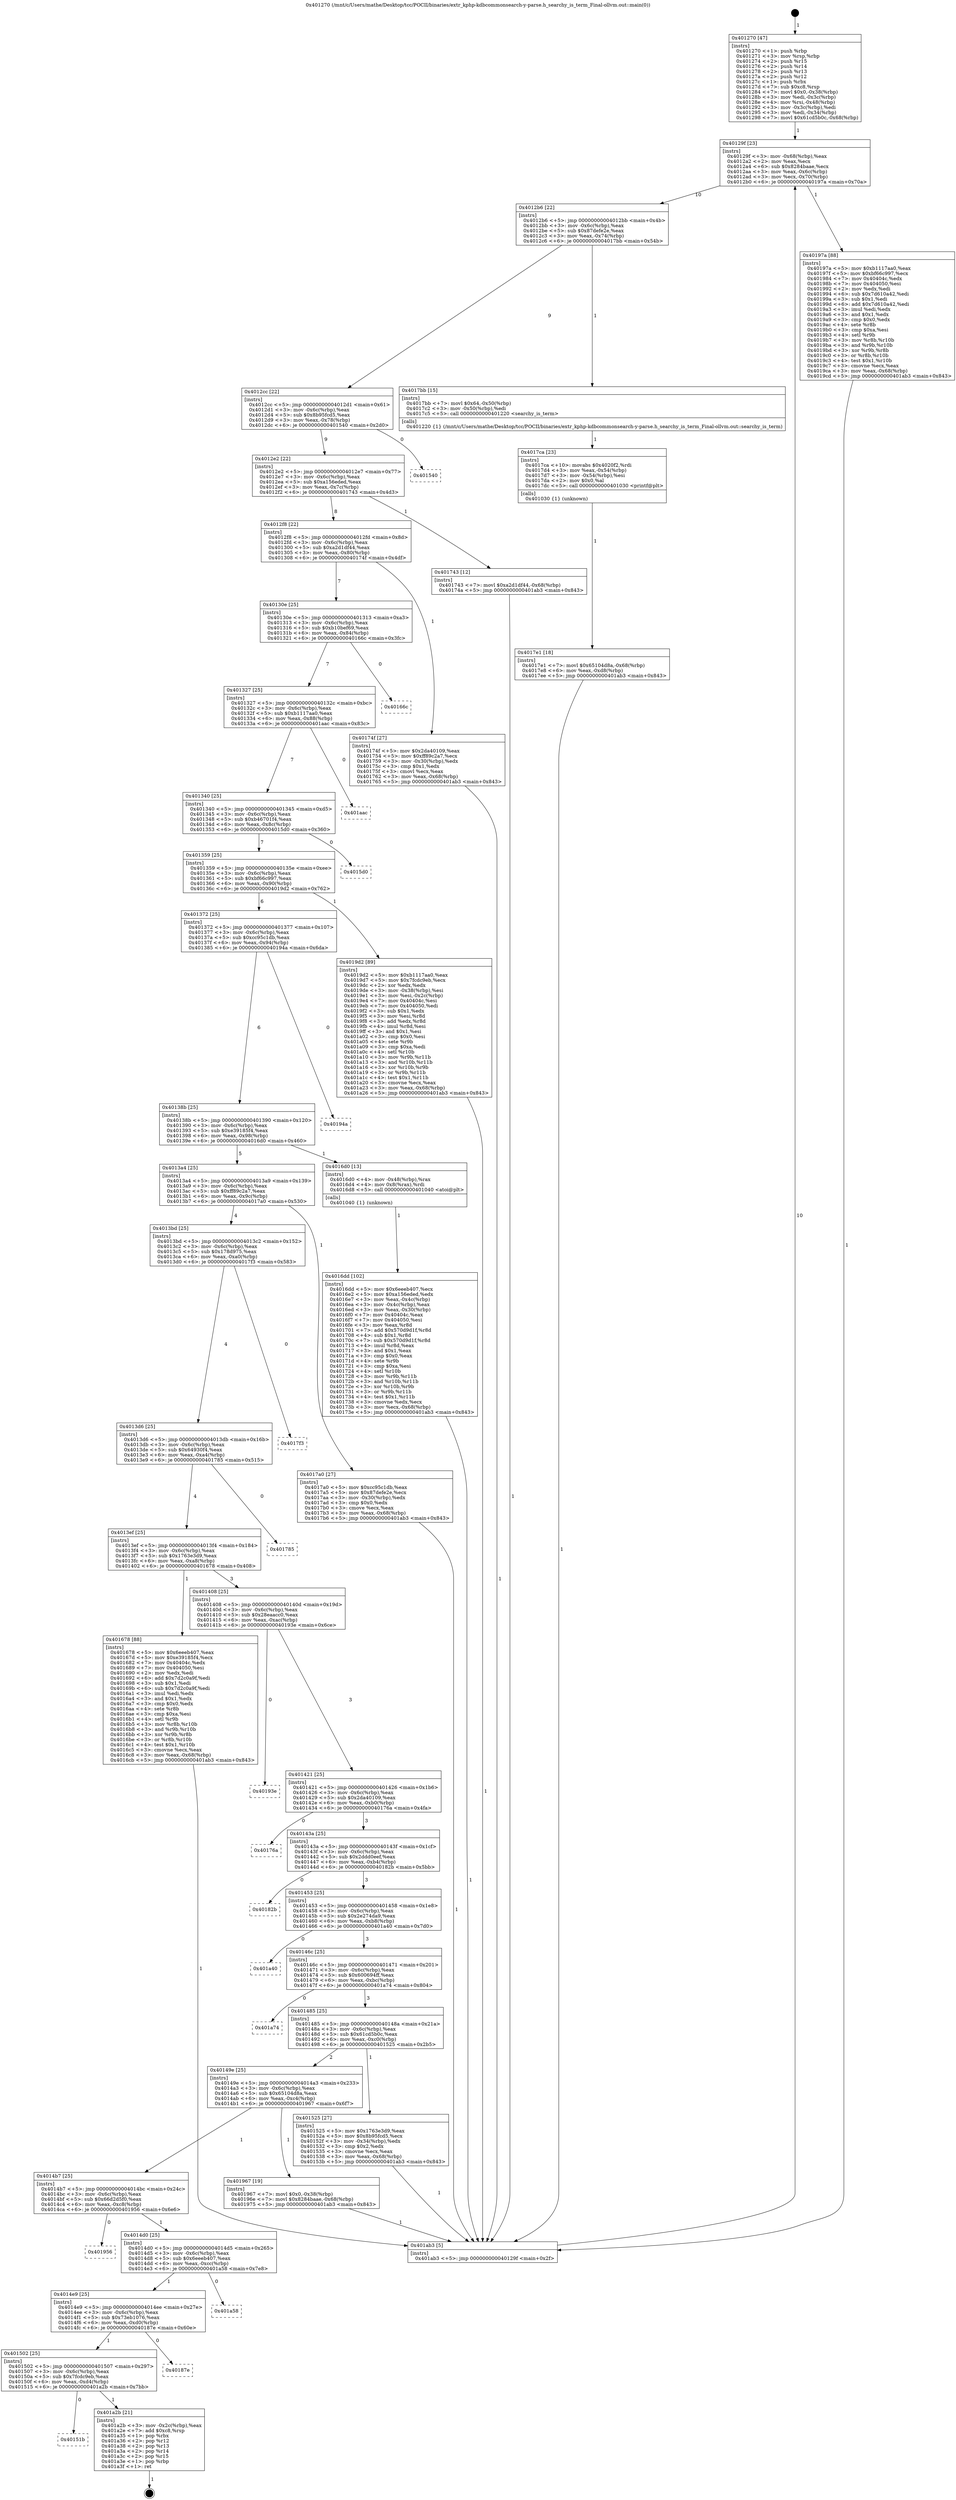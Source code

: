 digraph "0x401270" {
  label = "0x401270 (/mnt/c/Users/mathe/Desktop/tcc/POCII/binaries/extr_kphp-kdbcommonsearch-y-parse.h_searchy_is_term_Final-ollvm.out::main(0))"
  labelloc = "t"
  node[shape=record]

  Entry [label="",width=0.3,height=0.3,shape=circle,fillcolor=black,style=filled]
  "0x40129f" [label="{
     0x40129f [23]\l
     | [instrs]\l
     &nbsp;&nbsp;0x40129f \<+3\>: mov -0x68(%rbp),%eax\l
     &nbsp;&nbsp;0x4012a2 \<+2\>: mov %eax,%ecx\l
     &nbsp;&nbsp;0x4012a4 \<+6\>: sub $0x8284baae,%ecx\l
     &nbsp;&nbsp;0x4012aa \<+3\>: mov %eax,-0x6c(%rbp)\l
     &nbsp;&nbsp;0x4012ad \<+3\>: mov %ecx,-0x70(%rbp)\l
     &nbsp;&nbsp;0x4012b0 \<+6\>: je 000000000040197a \<main+0x70a\>\l
  }"]
  "0x40197a" [label="{
     0x40197a [88]\l
     | [instrs]\l
     &nbsp;&nbsp;0x40197a \<+5\>: mov $0xb1117aa0,%eax\l
     &nbsp;&nbsp;0x40197f \<+5\>: mov $0xbf66c997,%ecx\l
     &nbsp;&nbsp;0x401984 \<+7\>: mov 0x40404c,%edx\l
     &nbsp;&nbsp;0x40198b \<+7\>: mov 0x404050,%esi\l
     &nbsp;&nbsp;0x401992 \<+2\>: mov %edx,%edi\l
     &nbsp;&nbsp;0x401994 \<+6\>: sub $0x7d610a42,%edi\l
     &nbsp;&nbsp;0x40199a \<+3\>: sub $0x1,%edi\l
     &nbsp;&nbsp;0x40199d \<+6\>: add $0x7d610a42,%edi\l
     &nbsp;&nbsp;0x4019a3 \<+3\>: imul %edi,%edx\l
     &nbsp;&nbsp;0x4019a6 \<+3\>: and $0x1,%edx\l
     &nbsp;&nbsp;0x4019a9 \<+3\>: cmp $0x0,%edx\l
     &nbsp;&nbsp;0x4019ac \<+4\>: sete %r8b\l
     &nbsp;&nbsp;0x4019b0 \<+3\>: cmp $0xa,%esi\l
     &nbsp;&nbsp;0x4019b3 \<+4\>: setl %r9b\l
     &nbsp;&nbsp;0x4019b7 \<+3\>: mov %r8b,%r10b\l
     &nbsp;&nbsp;0x4019ba \<+3\>: and %r9b,%r10b\l
     &nbsp;&nbsp;0x4019bd \<+3\>: xor %r9b,%r8b\l
     &nbsp;&nbsp;0x4019c0 \<+3\>: or %r8b,%r10b\l
     &nbsp;&nbsp;0x4019c3 \<+4\>: test $0x1,%r10b\l
     &nbsp;&nbsp;0x4019c7 \<+3\>: cmovne %ecx,%eax\l
     &nbsp;&nbsp;0x4019ca \<+3\>: mov %eax,-0x68(%rbp)\l
     &nbsp;&nbsp;0x4019cd \<+5\>: jmp 0000000000401ab3 \<main+0x843\>\l
  }"]
  "0x4012b6" [label="{
     0x4012b6 [22]\l
     | [instrs]\l
     &nbsp;&nbsp;0x4012b6 \<+5\>: jmp 00000000004012bb \<main+0x4b\>\l
     &nbsp;&nbsp;0x4012bb \<+3\>: mov -0x6c(%rbp),%eax\l
     &nbsp;&nbsp;0x4012be \<+5\>: sub $0x87defe2e,%eax\l
     &nbsp;&nbsp;0x4012c3 \<+3\>: mov %eax,-0x74(%rbp)\l
     &nbsp;&nbsp;0x4012c6 \<+6\>: je 00000000004017bb \<main+0x54b\>\l
  }"]
  Exit [label="",width=0.3,height=0.3,shape=circle,fillcolor=black,style=filled,peripheries=2]
  "0x4017bb" [label="{
     0x4017bb [15]\l
     | [instrs]\l
     &nbsp;&nbsp;0x4017bb \<+7\>: movl $0x64,-0x50(%rbp)\l
     &nbsp;&nbsp;0x4017c2 \<+3\>: mov -0x50(%rbp),%edi\l
     &nbsp;&nbsp;0x4017c5 \<+5\>: call 0000000000401220 \<searchy_is_term\>\l
     | [calls]\l
     &nbsp;&nbsp;0x401220 \{1\} (/mnt/c/Users/mathe/Desktop/tcc/POCII/binaries/extr_kphp-kdbcommonsearch-y-parse.h_searchy_is_term_Final-ollvm.out::searchy_is_term)\l
  }"]
  "0x4012cc" [label="{
     0x4012cc [22]\l
     | [instrs]\l
     &nbsp;&nbsp;0x4012cc \<+5\>: jmp 00000000004012d1 \<main+0x61\>\l
     &nbsp;&nbsp;0x4012d1 \<+3\>: mov -0x6c(%rbp),%eax\l
     &nbsp;&nbsp;0x4012d4 \<+5\>: sub $0x8b95fcd5,%eax\l
     &nbsp;&nbsp;0x4012d9 \<+3\>: mov %eax,-0x78(%rbp)\l
     &nbsp;&nbsp;0x4012dc \<+6\>: je 0000000000401540 \<main+0x2d0\>\l
  }"]
  "0x40151b" [label="{
     0x40151b\l
  }", style=dashed]
  "0x401540" [label="{
     0x401540\l
  }", style=dashed]
  "0x4012e2" [label="{
     0x4012e2 [22]\l
     | [instrs]\l
     &nbsp;&nbsp;0x4012e2 \<+5\>: jmp 00000000004012e7 \<main+0x77\>\l
     &nbsp;&nbsp;0x4012e7 \<+3\>: mov -0x6c(%rbp),%eax\l
     &nbsp;&nbsp;0x4012ea \<+5\>: sub $0xa156eded,%eax\l
     &nbsp;&nbsp;0x4012ef \<+3\>: mov %eax,-0x7c(%rbp)\l
     &nbsp;&nbsp;0x4012f2 \<+6\>: je 0000000000401743 \<main+0x4d3\>\l
  }"]
  "0x401a2b" [label="{
     0x401a2b [21]\l
     | [instrs]\l
     &nbsp;&nbsp;0x401a2b \<+3\>: mov -0x2c(%rbp),%eax\l
     &nbsp;&nbsp;0x401a2e \<+7\>: add $0xc8,%rsp\l
     &nbsp;&nbsp;0x401a35 \<+1\>: pop %rbx\l
     &nbsp;&nbsp;0x401a36 \<+2\>: pop %r12\l
     &nbsp;&nbsp;0x401a38 \<+2\>: pop %r13\l
     &nbsp;&nbsp;0x401a3a \<+2\>: pop %r14\l
     &nbsp;&nbsp;0x401a3c \<+2\>: pop %r15\l
     &nbsp;&nbsp;0x401a3e \<+1\>: pop %rbp\l
     &nbsp;&nbsp;0x401a3f \<+1\>: ret\l
  }"]
  "0x401743" [label="{
     0x401743 [12]\l
     | [instrs]\l
     &nbsp;&nbsp;0x401743 \<+7\>: movl $0xa2d1df44,-0x68(%rbp)\l
     &nbsp;&nbsp;0x40174a \<+5\>: jmp 0000000000401ab3 \<main+0x843\>\l
  }"]
  "0x4012f8" [label="{
     0x4012f8 [22]\l
     | [instrs]\l
     &nbsp;&nbsp;0x4012f8 \<+5\>: jmp 00000000004012fd \<main+0x8d\>\l
     &nbsp;&nbsp;0x4012fd \<+3\>: mov -0x6c(%rbp),%eax\l
     &nbsp;&nbsp;0x401300 \<+5\>: sub $0xa2d1df44,%eax\l
     &nbsp;&nbsp;0x401305 \<+3\>: mov %eax,-0x80(%rbp)\l
     &nbsp;&nbsp;0x401308 \<+6\>: je 000000000040174f \<main+0x4df\>\l
  }"]
  "0x401502" [label="{
     0x401502 [25]\l
     | [instrs]\l
     &nbsp;&nbsp;0x401502 \<+5\>: jmp 0000000000401507 \<main+0x297\>\l
     &nbsp;&nbsp;0x401507 \<+3\>: mov -0x6c(%rbp),%eax\l
     &nbsp;&nbsp;0x40150a \<+5\>: sub $0x7fcdc9eb,%eax\l
     &nbsp;&nbsp;0x40150f \<+6\>: mov %eax,-0xd4(%rbp)\l
     &nbsp;&nbsp;0x401515 \<+6\>: je 0000000000401a2b \<main+0x7bb\>\l
  }"]
  "0x40174f" [label="{
     0x40174f [27]\l
     | [instrs]\l
     &nbsp;&nbsp;0x40174f \<+5\>: mov $0x2da40109,%eax\l
     &nbsp;&nbsp;0x401754 \<+5\>: mov $0xff89c2a7,%ecx\l
     &nbsp;&nbsp;0x401759 \<+3\>: mov -0x30(%rbp),%edx\l
     &nbsp;&nbsp;0x40175c \<+3\>: cmp $0x1,%edx\l
     &nbsp;&nbsp;0x40175f \<+3\>: cmovl %ecx,%eax\l
     &nbsp;&nbsp;0x401762 \<+3\>: mov %eax,-0x68(%rbp)\l
     &nbsp;&nbsp;0x401765 \<+5\>: jmp 0000000000401ab3 \<main+0x843\>\l
  }"]
  "0x40130e" [label="{
     0x40130e [25]\l
     | [instrs]\l
     &nbsp;&nbsp;0x40130e \<+5\>: jmp 0000000000401313 \<main+0xa3\>\l
     &nbsp;&nbsp;0x401313 \<+3\>: mov -0x6c(%rbp),%eax\l
     &nbsp;&nbsp;0x401316 \<+5\>: sub $0xb10bef69,%eax\l
     &nbsp;&nbsp;0x40131b \<+6\>: mov %eax,-0x84(%rbp)\l
     &nbsp;&nbsp;0x401321 \<+6\>: je 000000000040166c \<main+0x3fc\>\l
  }"]
  "0x40187e" [label="{
     0x40187e\l
  }", style=dashed]
  "0x40166c" [label="{
     0x40166c\l
  }", style=dashed]
  "0x401327" [label="{
     0x401327 [25]\l
     | [instrs]\l
     &nbsp;&nbsp;0x401327 \<+5\>: jmp 000000000040132c \<main+0xbc\>\l
     &nbsp;&nbsp;0x40132c \<+3\>: mov -0x6c(%rbp),%eax\l
     &nbsp;&nbsp;0x40132f \<+5\>: sub $0xb1117aa0,%eax\l
     &nbsp;&nbsp;0x401334 \<+6\>: mov %eax,-0x88(%rbp)\l
     &nbsp;&nbsp;0x40133a \<+6\>: je 0000000000401aac \<main+0x83c\>\l
  }"]
  "0x4014e9" [label="{
     0x4014e9 [25]\l
     | [instrs]\l
     &nbsp;&nbsp;0x4014e9 \<+5\>: jmp 00000000004014ee \<main+0x27e\>\l
     &nbsp;&nbsp;0x4014ee \<+3\>: mov -0x6c(%rbp),%eax\l
     &nbsp;&nbsp;0x4014f1 \<+5\>: sub $0x73eb1076,%eax\l
     &nbsp;&nbsp;0x4014f6 \<+6\>: mov %eax,-0xd0(%rbp)\l
     &nbsp;&nbsp;0x4014fc \<+6\>: je 000000000040187e \<main+0x60e\>\l
  }"]
  "0x401aac" [label="{
     0x401aac\l
  }", style=dashed]
  "0x401340" [label="{
     0x401340 [25]\l
     | [instrs]\l
     &nbsp;&nbsp;0x401340 \<+5\>: jmp 0000000000401345 \<main+0xd5\>\l
     &nbsp;&nbsp;0x401345 \<+3\>: mov -0x6c(%rbp),%eax\l
     &nbsp;&nbsp;0x401348 \<+5\>: sub $0xb46701f4,%eax\l
     &nbsp;&nbsp;0x40134d \<+6\>: mov %eax,-0x8c(%rbp)\l
     &nbsp;&nbsp;0x401353 \<+6\>: je 00000000004015d0 \<main+0x360\>\l
  }"]
  "0x401a58" [label="{
     0x401a58\l
  }", style=dashed]
  "0x4015d0" [label="{
     0x4015d0\l
  }", style=dashed]
  "0x401359" [label="{
     0x401359 [25]\l
     | [instrs]\l
     &nbsp;&nbsp;0x401359 \<+5\>: jmp 000000000040135e \<main+0xee\>\l
     &nbsp;&nbsp;0x40135e \<+3\>: mov -0x6c(%rbp),%eax\l
     &nbsp;&nbsp;0x401361 \<+5\>: sub $0xbf66c997,%eax\l
     &nbsp;&nbsp;0x401366 \<+6\>: mov %eax,-0x90(%rbp)\l
     &nbsp;&nbsp;0x40136c \<+6\>: je 00000000004019d2 \<main+0x762\>\l
  }"]
  "0x4014d0" [label="{
     0x4014d0 [25]\l
     | [instrs]\l
     &nbsp;&nbsp;0x4014d0 \<+5\>: jmp 00000000004014d5 \<main+0x265\>\l
     &nbsp;&nbsp;0x4014d5 \<+3\>: mov -0x6c(%rbp),%eax\l
     &nbsp;&nbsp;0x4014d8 \<+5\>: sub $0x6eeeb407,%eax\l
     &nbsp;&nbsp;0x4014dd \<+6\>: mov %eax,-0xcc(%rbp)\l
     &nbsp;&nbsp;0x4014e3 \<+6\>: je 0000000000401a58 \<main+0x7e8\>\l
  }"]
  "0x4019d2" [label="{
     0x4019d2 [89]\l
     | [instrs]\l
     &nbsp;&nbsp;0x4019d2 \<+5\>: mov $0xb1117aa0,%eax\l
     &nbsp;&nbsp;0x4019d7 \<+5\>: mov $0x7fcdc9eb,%ecx\l
     &nbsp;&nbsp;0x4019dc \<+2\>: xor %edx,%edx\l
     &nbsp;&nbsp;0x4019de \<+3\>: mov -0x38(%rbp),%esi\l
     &nbsp;&nbsp;0x4019e1 \<+3\>: mov %esi,-0x2c(%rbp)\l
     &nbsp;&nbsp;0x4019e4 \<+7\>: mov 0x40404c,%esi\l
     &nbsp;&nbsp;0x4019eb \<+7\>: mov 0x404050,%edi\l
     &nbsp;&nbsp;0x4019f2 \<+3\>: sub $0x1,%edx\l
     &nbsp;&nbsp;0x4019f5 \<+3\>: mov %esi,%r8d\l
     &nbsp;&nbsp;0x4019f8 \<+3\>: add %edx,%r8d\l
     &nbsp;&nbsp;0x4019fb \<+4\>: imul %r8d,%esi\l
     &nbsp;&nbsp;0x4019ff \<+3\>: and $0x1,%esi\l
     &nbsp;&nbsp;0x401a02 \<+3\>: cmp $0x0,%esi\l
     &nbsp;&nbsp;0x401a05 \<+4\>: sete %r9b\l
     &nbsp;&nbsp;0x401a09 \<+3\>: cmp $0xa,%edi\l
     &nbsp;&nbsp;0x401a0c \<+4\>: setl %r10b\l
     &nbsp;&nbsp;0x401a10 \<+3\>: mov %r9b,%r11b\l
     &nbsp;&nbsp;0x401a13 \<+3\>: and %r10b,%r11b\l
     &nbsp;&nbsp;0x401a16 \<+3\>: xor %r10b,%r9b\l
     &nbsp;&nbsp;0x401a19 \<+3\>: or %r9b,%r11b\l
     &nbsp;&nbsp;0x401a1c \<+4\>: test $0x1,%r11b\l
     &nbsp;&nbsp;0x401a20 \<+3\>: cmovne %ecx,%eax\l
     &nbsp;&nbsp;0x401a23 \<+3\>: mov %eax,-0x68(%rbp)\l
     &nbsp;&nbsp;0x401a26 \<+5\>: jmp 0000000000401ab3 \<main+0x843\>\l
  }"]
  "0x401372" [label="{
     0x401372 [25]\l
     | [instrs]\l
     &nbsp;&nbsp;0x401372 \<+5\>: jmp 0000000000401377 \<main+0x107\>\l
     &nbsp;&nbsp;0x401377 \<+3\>: mov -0x6c(%rbp),%eax\l
     &nbsp;&nbsp;0x40137a \<+5\>: sub $0xcc95c1db,%eax\l
     &nbsp;&nbsp;0x40137f \<+6\>: mov %eax,-0x94(%rbp)\l
     &nbsp;&nbsp;0x401385 \<+6\>: je 000000000040194a \<main+0x6da\>\l
  }"]
  "0x401956" [label="{
     0x401956\l
  }", style=dashed]
  "0x40194a" [label="{
     0x40194a\l
  }", style=dashed]
  "0x40138b" [label="{
     0x40138b [25]\l
     | [instrs]\l
     &nbsp;&nbsp;0x40138b \<+5\>: jmp 0000000000401390 \<main+0x120\>\l
     &nbsp;&nbsp;0x401390 \<+3\>: mov -0x6c(%rbp),%eax\l
     &nbsp;&nbsp;0x401393 \<+5\>: sub $0xe39185f4,%eax\l
     &nbsp;&nbsp;0x401398 \<+6\>: mov %eax,-0x98(%rbp)\l
     &nbsp;&nbsp;0x40139e \<+6\>: je 00000000004016d0 \<main+0x460\>\l
  }"]
  "0x4014b7" [label="{
     0x4014b7 [25]\l
     | [instrs]\l
     &nbsp;&nbsp;0x4014b7 \<+5\>: jmp 00000000004014bc \<main+0x24c\>\l
     &nbsp;&nbsp;0x4014bc \<+3\>: mov -0x6c(%rbp),%eax\l
     &nbsp;&nbsp;0x4014bf \<+5\>: sub $0x66d2d5f0,%eax\l
     &nbsp;&nbsp;0x4014c4 \<+6\>: mov %eax,-0xc8(%rbp)\l
     &nbsp;&nbsp;0x4014ca \<+6\>: je 0000000000401956 \<main+0x6e6\>\l
  }"]
  "0x4016d0" [label="{
     0x4016d0 [13]\l
     | [instrs]\l
     &nbsp;&nbsp;0x4016d0 \<+4\>: mov -0x48(%rbp),%rax\l
     &nbsp;&nbsp;0x4016d4 \<+4\>: mov 0x8(%rax),%rdi\l
     &nbsp;&nbsp;0x4016d8 \<+5\>: call 0000000000401040 \<atoi@plt\>\l
     | [calls]\l
     &nbsp;&nbsp;0x401040 \{1\} (unknown)\l
  }"]
  "0x4013a4" [label="{
     0x4013a4 [25]\l
     | [instrs]\l
     &nbsp;&nbsp;0x4013a4 \<+5\>: jmp 00000000004013a9 \<main+0x139\>\l
     &nbsp;&nbsp;0x4013a9 \<+3\>: mov -0x6c(%rbp),%eax\l
     &nbsp;&nbsp;0x4013ac \<+5\>: sub $0xff89c2a7,%eax\l
     &nbsp;&nbsp;0x4013b1 \<+6\>: mov %eax,-0x9c(%rbp)\l
     &nbsp;&nbsp;0x4013b7 \<+6\>: je 00000000004017a0 \<main+0x530\>\l
  }"]
  "0x401967" [label="{
     0x401967 [19]\l
     | [instrs]\l
     &nbsp;&nbsp;0x401967 \<+7\>: movl $0x0,-0x38(%rbp)\l
     &nbsp;&nbsp;0x40196e \<+7\>: movl $0x8284baae,-0x68(%rbp)\l
     &nbsp;&nbsp;0x401975 \<+5\>: jmp 0000000000401ab3 \<main+0x843\>\l
  }"]
  "0x4017a0" [label="{
     0x4017a0 [27]\l
     | [instrs]\l
     &nbsp;&nbsp;0x4017a0 \<+5\>: mov $0xcc95c1db,%eax\l
     &nbsp;&nbsp;0x4017a5 \<+5\>: mov $0x87defe2e,%ecx\l
     &nbsp;&nbsp;0x4017aa \<+3\>: mov -0x30(%rbp),%edx\l
     &nbsp;&nbsp;0x4017ad \<+3\>: cmp $0x0,%edx\l
     &nbsp;&nbsp;0x4017b0 \<+3\>: cmove %ecx,%eax\l
     &nbsp;&nbsp;0x4017b3 \<+3\>: mov %eax,-0x68(%rbp)\l
     &nbsp;&nbsp;0x4017b6 \<+5\>: jmp 0000000000401ab3 \<main+0x843\>\l
  }"]
  "0x4013bd" [label="{
     0x4013bd [25]\l
     | [instrs]\l
     &nbsp;&nbsp;0x4013bd \<+5\>: jmp 00000000004013c2 \<main+0x152\>\l
     &nbsp;&nbsp;0x4013c2 \<+3\>: mov -0x6c(%rbp),%eax\l
     &nbsp;&nbsp;0x4013c5 \<+5\>: sub $0x178d975,%eax\l
     &nbsp;&nbsp;0x4013ca \<+6\>: mov %eax,-0xa0(%rbp)\l
     &nbsp;&nbsp;0x4013d0 \<+6\>: je 00000000004017f3 \<main+0x583\>\l
  }"]
  "0x4017e1" [label="{
     0x4017e1 [18]\l
     | [instrs]\l
     &nbsp;&nbsp;0x4017e1 \<+7\>: movl $0x65104d8a,-0x68(%rbp)\l
     &nbsp;&nbsp;0x4017e8 \<+6\>: mov %eax,-0xd8(%rbp)\l
     &nbsp;&nbsp;0x4017ee \<+5\>: jmp 0000000000401ab3 \<main+0x843\>\l
  }"]
  "0x4017f3" [label="{
     0x4017f3\l
  }", style=dashed]
  "0x4013d6" [label="{
     0x4013d6 [25]\l
     | [instrs]\l
     &nbsp;&nbsp;0x4013d6 \<+5\>: jmp 00000000004013db \<main+0x16b\>\l
     &nbsp;&nbsp;0x4013db \<+3\>: mov -0x6c(%rbp),%eax\l
     &nbsp;&nbsp;0x4013de \<+5\>: sub $0x64930f4,%eax\l
     &nbsp;&nbsp;0x4013e3 \<+6\>: mov %eax,-0xa4(%rbp)\l
     &nbsp;&nbsp;0x4013e9 \<+6\>: je 0000000000401785 \<main+0x515\>\l
  }"]
  "0x4017ca" [label="{
     0x4017ca [23]\l
     | [instrs]\l
     &nbsp;&nbsp;0x4017ca \<+10\>: movabs $0x4020f2,%rdi\l
     &nbsp;&nbsp;0x4017d4 \<+3\>: mov %eax,-0x54(%rbp)\l
     &nbsp;&nbsp;0x4017d7 \<+3\>: mov -0x54(%rbp),%esi\l
     &nbsp;&nbsp;0x4017da \<+2\>: mov $0x0,%al\l
     &nbsp;&nbsp;0x4017dc \<+5\>: call 0000000000401030 \<printf@plt\>\l
     | [calls]\l
     &nbsp;&nbsp;0x401030 \{1\} (unknown)\l
  }"]
  "0x401785" [label="{
     0x401785\l
  }", style=dashed]
  "0x4013ef" [label="{
     0x4013ef [25]\l
     | [instrs]\l
     &nbsp;&nbsp;0x4013ef \<+5\>: jmp 00000000004013f4 \<main+0x184\>\l
     &nbsp;&nbsp;0x4013f4 \<+3\>: mov -0x6c(%rbp),%eax\l
     &nbsp;&nbsp;0x4013f7 \<+5\>: sub $0x1763e3d9,%eax\l
     &nbsp;&nbsp;0x4013fc \<+6\>: mov %eax,-0xa8(%rbp)\l
     &nbsp;&nbsp;0x401402 \<+6\>: je 0000000000401678 \<main+0x408\>\l
  }"]
  "0x4016dd" [label="{
     0x4016dd [102]\l
     | [instrs]\l
     &nbsp;&nbsp;0x4016dd \<+5\>: mov $0x6eeeb407,%ecx\l
     &nbsp;&nbsp;0x4016e2 \<+5\>: mov $0xa156eded,%edx\l
     &nbsp;&nbsp;0x4016e7 \<+3\>: mov %eax,-0x4c(%rbp)\l
     &nbsp;&nbsp;0x4016ea \<+3\>: mov -0x4c(%rbp),%eax\l
     &nbsp;&nbsp;0x4016ed \<+3\>: mov %eax,-0x30(%rbp)\l
     &nbsp;&nbsp;0x4016f0 \<+7\>: mov 0x40404c,%eax\l
     &nbsp;&nbsp;0x4016f7 \<+7\>: mov 0x404050,%esi\l
     &nbsp;&nbsp;0x4016fe \<+3\>: mov %eax,%r8d\l
     &nbsp;&nbsp;0x401701 \<+7\>: add $0x570d9d1f,%r8d\l
     &nbsp;&nbsp;0x401708 \<+4\>: sub $0x1,%r8d\l
     &nbsp;&nbsp;0x40170c \<+7\>: sub $0x570d9d1f,%r8d\l
     &nbsp;&nbsp;0x401713 \<+4\>: imul %r8d,%eax\l
     &nbsp;&nbsp;0x401717 \<+3\>: and $0x1,%eax\l
     &nbsp;&nbsp;0x40171a \<+3\>: cmp $0x0,%eax\l
     &nbsp;&nbsp;0x40171d \<+4\>: sete %r9b\l
     &nbsp;&nbsp;0x401721 \<+3\>: cmp $0xa,%esi\l
     &nbsp;&nbsp;0x401724 \<+4\>: setl %r10b\l
     &nbsp;&nbsp;0x401728 \<+3\>: mov %r9b,%r11b\l
     &nbsp;&nbsp;0x40172b \<+3\>: and %r10b,%r11b\l
     &nbsp;&nbsp;0x40172e \<+3\>: xor %r10b,%r9b\l
     &nbsp;&nbsp;0x401731 \<+3\>: or %r9b,%r11b\l
     &nbsp;&nbsp;0x401734 \<+4\>: test $0x1,%r11b\l
     &nbsp;&nbsp;0x401738 \<+3\>: cmovne %edx,%ecx\l
     &nbsp;&nbsp;0x40173b \<+3\>: mov %ecx,-0x68(%rbp)\l
     &nbsp;&nbsp;0x40173e \<+5\>: jmp 0000000000401ab3 \<main+0x843\>\l
  }"]
  "0x401678" [label="{
     0x401678 [88]\l
     | [instrs]\l
     &nbsp;&nbsp;0x401678 \<+5\>: mov $0x6eeeb407,%eax\l
     &nbsp;&nbsp;0x40167d \<+5\>: mov $0xe39185f4,%ecx\l
     &nbsp;&nbsp;0x401682 \<+7\>: mov 0x40404c,%edx\l
     &nbsp;&nbsp;0x401689 \<+7\>: mov 0x404050,%esi\l
     &nbsp;&nbsp;0x401690 \<+2\>: mov %edx,%edi\l
     &nbsp;&nbsp;0x401692 \<+6\>: add $0x7d2c0a9f,%edi\l
     &nbsp;&nbsp;0x401698 \<+3\>: sub $0x1,%edi\l
     &nbsp;&nbsp;0x40169b \<+6\>: sub $0x7d2c0a9f,%edi\l
     &nbsp;&nbsp;0x4016a1 \<+3\>: imul %edi,%edx\l
     &nbsp;&nbsp;0x4016a4 \<+3\>: and $0x1,%edx\l
     &nbsp;&nbsp;0x4016a7 \<+3\>: cmp $0x0,%edx\l
     &nbsp;&nbsp;0x4016aa \<+4\>: sete %r8b\l
     &nbsp;&nbsp;0x4016ae \<+3\>: cmp $0xa,%esi\l
     &nbsp;&nbsp;0x4016b1 \<+4\>: setl %r9b\l
     &nbsp;&nbsp;0x4016b5 \<+3\>: mov %r8b,%r10b\l
     &nbsp;&nbsp;0x4016b8 \<+3\>: and %r9b,%r10b\l
     &nbsp;&nbsp;0x4016bb \<+3\>: xor %r9b,%r8b\l
     &nbsp;&nbsp;0x4016be \<+3\>: or %r8b,%r10b\l
     &nbsp;&nbsp;0x4016c1 \<+4\>: test $0x1,%r10b\l
     &nbsp;&nbsp;0x4016c5 \<+3\>: cmovne %ecx,%eax\l
     &nbsp;&nbsp;0x4016c8 \<+3\>: mov %eax,-0x68(%rbp)\l
     &nbsp;&nbsp;0x4016cb \<+5\>: jmp 0000000000401ab3 \<main+0x843\>\l
  }"]
  "0x401408" [label="{
     0x401408 [25]\l
     | [instrs]\l
     &nbsp;&nbsp;0x401408 \<+5\>: jmp 000000000040140d \<main+0x19d\>\l
     &nbsp;&nbsp;0x40140d \<+3\>: mov -0x6c(%rbp),%eax\l
     &nbsp;&nbsp;0x401410 \<+5\>: sub $0x28eaacc0,%eax\l
     &nbsp;&nbsp;0x401415 \<+6\>: mov %eax,-0xac(%rbp)\l
     &nbsp;&nbsp;0x40141b \<+6\>: je 000000000040193e \<main+0x6ce\>\l
  }"]
  "0x401270" [label="{
     0x401270 [47]\l
     | [instrs]\l
     &nbsp;&nbsp;0x401270 \<+1\>: push %rbp\l
     &nbsp;&nbsp;0x401271 \<+3\>: mov %rsp,%rbp\l
     &nbsp;&nbsp;0x401274 \<+2\>: push %r15\l
     &nbsp;&nbsp;0x401276 \<+2\>: push %r14\l
     &nbsp;&nbsp;0x401278 \<+2\>: push %r13\l
     &nbsp;&nbsp;0x40127a \<+2\>: push %r12\l
     &nbsp;&nbsp;0x40127c \<+1\>: push %rbx\l
     &nbsp;&nbsp;0x40127d \<+7\>: sub $0xc8,%rsp\l
     &nbsp;&nbsp;0x401284 \<+7\>: movl $0x0,-0x38(%rbp)\l
     &nbsp;&nbsp;0x40128b \<+3\>: mov %edi,-0x3c(%rbp)\l
     &nbsp;&nbsp;0x40128e \<+4\>: mov %rsi,-0x48(%rbp)\l
     &nbsp;&nbsp;0x401292 \<+3\>: mov -0x3c(%rbp),%edi\l
     &nbsp;&nbsp;0x401295 \<+3\>: mov %edi,-0x34(%rbp)\l
     &nbsp;&nbsp;0x401298 \<+7\>: movl $0x61cd5b0c,-0x68(%rbp)\l
  }"]
  "0x40193e" [label="{
     0x40193e\l
  }", style=dashed]
  "0x401421" [label="{
     0x401421 [25]\l
     | [instrs]\l
     &nbsp;&nbsp;0x401421 \<+5\>: jmp 0000000000401426 \<main+0x1b6\>\l
     &nbsp;&nbsp;0x401426 \<+3\>: mov -0x6c(%rbp),%eax\l
     &nbsp;&nbsp;0x401429 \<+5\>: sub $0x2da40109,%eax\l
     &nbsp;&nbsp;0x40142e \<+6\>: mov %eax,-0xb0(%rbp)\l
     &nbsp;&nbsp;0x401434 \<+6\>: je 000000000040176a \<main+0x4fa\>\l
  }"]
  "0x401ab3" [label="{
     0x401ab3 [5]\l
     | [instrs]\l
     &nbsp;&nbsp;0x401ab3 \<+5\>: jmp 000000000040129f \<main+0x2f\>\l
  }"]
  "0x40176a" [label="{
     0x40176a\l
  }", style=dashed]
  "0x40143a" [label="{
     0x40143a [25]\l
     | [instrs]\l
     &nbsp;&nbsp;0x40143a \<+5\>: jmp 000000000040143f \<main+0x1cf\>\l
     &nbsp;&nbsp;0x40143f \<+3\>: mov -0x6c(%rbp),%eax\l
     &nbsp;&nbsp;0x401442 \<+5\>: sub $0x2ddd0eef,%eax\l
     &nbsp;&nbsp;0x401447 \<+6\>: mov %eax,-0xb4(%rbp)\l
     &nbsp;&nbsp;0x40144d \<+6\>: je 000000000040182b \<main+0x5bb\>\l
  }"]
  "0x40149e" [label="{
     0x40149e [25]\l
     | [instrs]\l
     &nbsp;&nbsp;0x40149e \<+5\>: jmp 00000000004014a3 \<main+0x233\>\l
     &nbsp;&nbsp;0x4014a3 \<+3\>: mov -0x6c(%rbp),%eax\l
     &nbsp;&nbsp;0x4014a6 \<+5\>: sub $0x65104d8a,%eax\l
     &nbsp;&nbsp;0x4014ab \<+6\>: mov %eax,-0xc4(%rbp)\l
     &nbsp;&nbsp;0x4014b1 \<+6\>: je 0000000000401967 \<main+0x6f7\>\l
  }"]
  "0x40182b" [label="{
     0x40182b\l
  }", style=dashed]
  "0x401453" [label="{
     0x401453 [25]\l
     | [instrs]\l
     &nbsp;&nbsp;0x401453 \<+5\>: jmp 0000000000401458 \<main+0x1e8\>\l
     &nbsp;&nbsp;0x401458 \<+3\>: mov -0x6c(%rbp),%eax\l
     &nbsp;&nbsp;0x40145b \<+5\>: sub $0x2e274da9,%eax\l
     &nbsp;&nbsp;0x401460 \<+6\>: mov %eax,-0xb8(%rbp)\l
     &nbsp;&nbsp;0x401466 \<+6\>: je 0000000000401a40 \<main+0x7d0\>\l
  }"]
  "0x401525" [label="{
     0x401525 [27]\l
     | [instrs]\l
     &nbsp;&nbsp;0x401525 \<+5\>: mov $0x1763e3d9,%eax\l
     &nbsp;&nbsp;0x40152a \<+5\>: mov $0x8b95fcd5,%ecx\l
     &nbsp;&nbsp;0x40152f \<+3\>: mov -0x34(%rbp),%edx\l
     &nbsp;&nbsp;0x401532 \<+3\>: cmp $0x2,%edx\l
     &nbsp;&nbsp;0x401535 \<+3\>: cmovne %ecx,%eax\l
     &nbsp;&nbsp;0x401538 \<+3\>: mov %eax,-0x68(%rbp)\l
     &nbsp;&nbsp;0x40153b \<+5\>: jmp 0000000000401ab3 \<main+0x843\>\l
  }"]
  "0x401a40" [label="{
     0x401a40\l
  }", style=dashed]
  "0x40146c" [label="{
     0x40146c [25]\l
     | [instrs]\l
     &nbsp;&nbsp;0x40146c \<+5\>: jmp 0000000000401471 \<main+0x201\>\l
     &nbsp;&nbsp;0x401471 \<+3\>: mov -0x6c(%rbp),%eax\l
     &nbsp;&nbsp;0x401474 \<+5\>: sub $0x600694ff,%eax\l
     &nbsp;&nbsp;0x401479 \<+6\>: mov %eax,-0xbc(%rbp)\l
     &nbsp;&nbsp;0x40147f \<+6\>: je 0000000000401a74 \<main+0x804\>\l
  }"]
  "0x401485" [label="{
     0x401485 [25]\l
     | [instrs]\l
     &nbsp;&nbsp;0x401485 \<+5\>: jmp 000000000040148a \<main+0x21a\>\l
     &nbsp;&nbsp;0x40148a \<+3\>: mov -0x6c(%rbp),%eax\l
     &nbsp;&nbsp;0x40148d \<+5\>: sub $0x61cd5b0c,%eax\l
     &nbsp;&nbsp;0x401492 \<+6\>: mov %eax,-0xc0(%rbp)\l
     &nbsp;&nbsp;0x401498 \<+6\>: je 0000000000401525 \<main+0x2b5\>\l
  }"]
  "0x401a74" [label="{
     0x401a74\l
  }", style=dashed]
  Entry -> "0x401270" [label=" 1"]
  "0x40129f" -> "0x40197a" [label=" 1"]
  "0x40129f" -> "0x4012b6" [label=" 10"]
  "0x401a2b" -> Exit [label=" 1"]
  "0x4012b6" -> "0x4017bb" [label=" 1"]
  "0x4012b6" -> "0x4012cc" [label=" 9"]
  "0x401502" -> "0x40151b" [label=" 0"]
  "0x4012cc" -> "0x401540" [label=" 0"]
  "0x4012cc" -> "0x4012e2" [label=" 9"]
  "0x401502" -> "0x401a2b" [label=" 1"]
  "0x4012e2" -> "0x401743" [label=" 1"]
  "0x4012e2" -> "0x4012f8" [label=" 8"]
  "0x4014e9" -> "0x401502" [label=" 1"]
  "0x4012f8" -> "0x40174f" [label=" 1"]
  "0x4012f8" -> "0x40130e" [label=" 7"]
  "0x4014e9" -> "0x40187e" [label=" 0"]
  "0x40130e" -> "0x40166c" [label=" 0"]
  "0x40130e" -> "0x401327" [label=" 7"]
  "0x4014d0" -> "0x4014e9" [label=" 1"]
  "0x401327" -> "0x401aac" [label=" 0"]
  "0x401327" -> "0x401340" [label=" 7"]
  "0x4014d0" -> "0x401a58" [label=" 0"]
  "0x401340" -> "0x4015d0" [label=" 0"]
  "0x401340" -> "0x401359" [label=" 7"]
  "0x4014b7" -> "0x4014d0" [label=" 1"]
  "0x401359" -> "0x4019d2" [label=" 1"]
  "0x401359" -> "0x401372" [label=" 6"]
  "0x4014b7" -> "0x401956" [label=" 0"]
  "0x401372" -> "0x40194a" [label=" 0"]
  "0x401372" -> "0x40138b" [label=" 6"]
  "0x4019d2" -> "0x401ab3" [label=" 1"]
  "0x40138b" -> "0x4016d0" [label=" 1"]
  "0x40138b" -> "0x4013a4" [label=" 5"]
  "0x40197a" -> "0x401ab3" [label=" 1"]
  "0x4013a4" -> "0x4017a0" [label=" 1"]
  "0x4013a4" -> "0x4013bd" [label=" 4"]
  "0x401967" -> "0x401ab3" [label=" 1"]
  "0x4013bd" -> "0x4017f3" [label=" 0"]
  "0x4013bd" -> "0x4013d6" [label=" 4"]
  "0x40149e" -> "0x401967" [label=" 1"]
  "0x4013d6" -> "0x401785" [label=" 0"]
  "0x4013d6" -> "0x4013ef" [label=" 4"]
  "0x40149e" -> "0x4014b7" [label=" 1"]
  "0x4013ef" -> "0x401678" [label=" 1"]
  "0x4013ef" -> "0x401408" [label=" 3"]
  "0x4017e1" -> "0x401ab3" [label=" 1"]
  "0x401408" -> "0x40193e" [label=" 0"]
  "0x401408" -> "0x401421" [label=" 3"]
  "0x4017ca" -> "0x4017e1" [label=" 1"]
  "0x401421" -> "0x40176a" [label=" 0"]
  "0x401421" -> "0x40143a" [label=" 3"]
  "0x4017bb" -> "0x4017ca" [label=" 1"]
  "0x40143a" -> "0x40182b" [label=" 0"]
  "0x40143a" -> "0x401453" [label=" 3"]
  "0x4017a0" -> "0x401ab3" [label=" 1"]
  "0x401453" -> "0x401a40" [label=" 0"]
  "0x401453" -> "0x40146c" [label=" 3"]
  "0x40174f" -> "0x401ab3" [label=" 1"]
  "0x40146c" -> "0x401a74" [label=" 0"]
  "0x40146c" -> "0x401485" [label=" 3"]
  "0x401743" -> "0x401ab3" [label=" 1"]
  "0x401485" -> "0x401525" [label=" 1"]
  "0x401485" -> "0x40149e" [label=" 2"]
  "0x401525" -> "0x401ab3" [label=" 1"]
  "0x401270" -> "0x40129f" [label=" 1"]
  "0x401ab3" -> "0x40129f" [label=" 10"]
  "0x401678" -> "0x401ab3" [label=" 1"]
  "0x4016d0" -> "0x4016dd" [label=" 1"]
  "0x4016dd" -> "0x401ab3" [label=" 1"]
}
